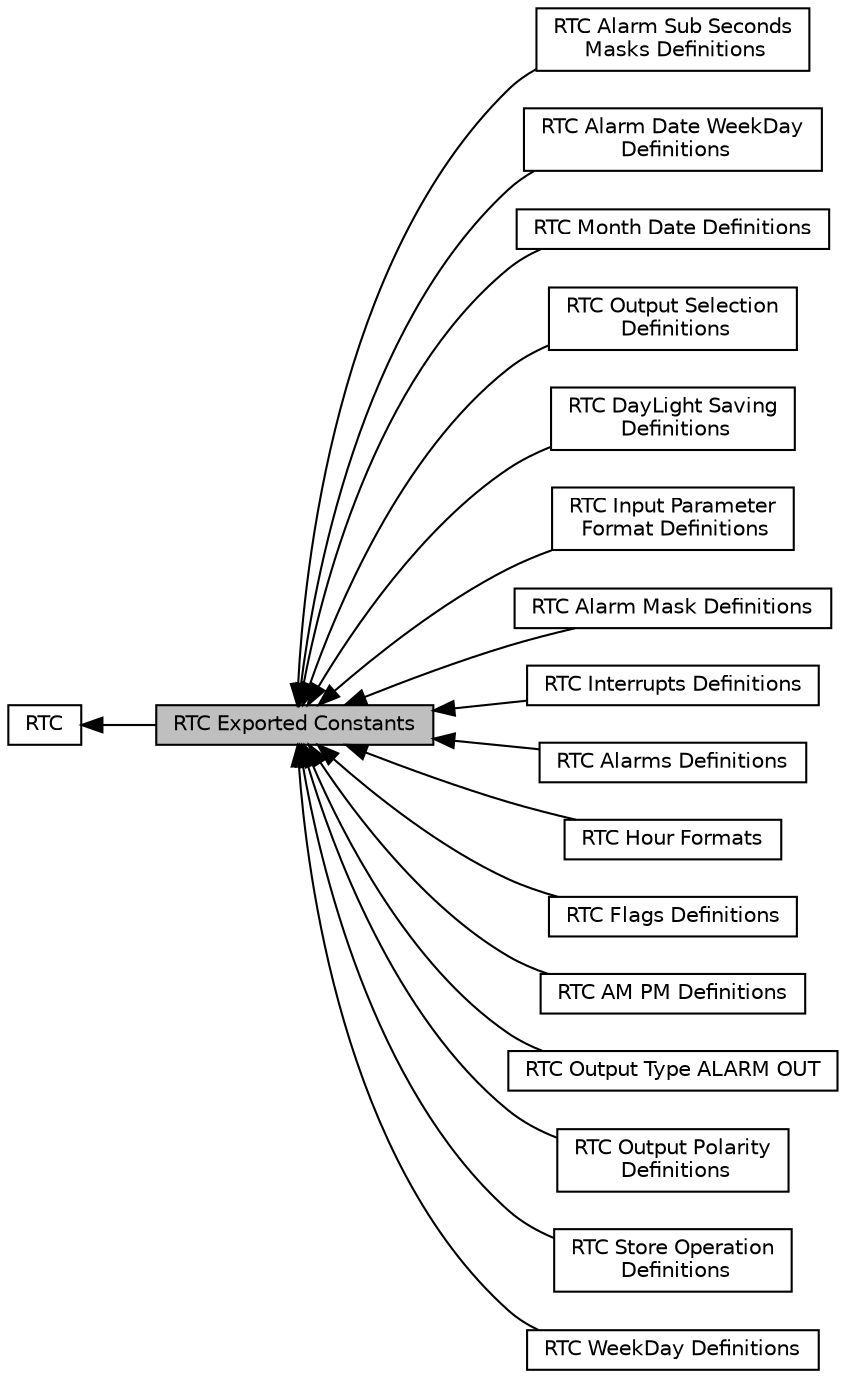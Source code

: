 digraph "RTC Exported Constants"
{
  edge [fontname="Helvetica",fontsize="10",labelfontname="Helvetica",labelfontsize="10"];
  node [fontname="Helvetica",fontsize="10",shape=box];
  rankdir=LR;
  Node16 [label="RTC Alarm Sub Seconds\l Masks Definitions",height=0.2,width=0.4,color="black", fillcolor="white", style="filled",URL="$group___r_t_c___alarm___sub___seconds___masks___definitions.html",tooltip=" "];
  Node13 [label="RTC Alarm Date WeekDay\l Definitions",height=0.2,width=0.4,color="black", fillcolor="white", style="filled",URL="$group___r_t_c___alarm_date_week_day___definitions.html",tooltip=" "];
  Node11 [label="RTC Month Date Definitions",height=0.2,width=0.4,color="black", fillcolor="white", style="filled",URL="$group___r_t_c___month___date___definitions.html",tooltip=" "];
  Node4 [label="RTC Output Selection\l Definitions",height=0.2,width=0.4,color="black", fillcolor="white", style="filled",URL="$group___r_t_c___output__selection___definitions.html",tooltip=" "];
  Node8 [label="RTC DayLight Saving\l Definitions",height=0.2,width=0.4,color="black", fillcolor="white", style="filled",URL="$group___r_t_c___day_light_saving___definitions.html",tooltip=" "];
  Node10 [label="RTC Input Parameter\l Format Definitions",height=0.2,width=0.4,color="black", fillcolor="white", style="filled",URL="$group___r_t_c___input__parameter__format__definitions.html",tooltip=" "];
  Node2 [label="RTC",height=0.2,width=0.4,color="black", fillcolor="white", style="filled",URL="$group___r_t_c.html",tooltip="RTC HAL module driver."];
  Node14 [label="RTC Alarm Mask Definitions",height=0.2,width=0.4,color="black", fillcolor="white", style="filled",URL="$group___r_t_c___alarm_mask___definitions.html",tooltip=" "];
  Node17 [label="RTC Interrupts Definitions",height=0.2,width=0.4,color="black", fillcolor="white", style="filled",URL="$group___r_t_c___interrupts___definitions.html",tooltip=" "];
  Node15 [label="RTC Alarms Definitions",height=0.2,width=0.4,color="black", fillcolor="white", style="filled",URL="$group___r_t_c___alarms___definitions.html",tooltip=" "];
  Node3 [label="RTC Hour Formats",height=0.2,width=0.4,color="black", fillcolor="white", style="filled",URL="$group___r_t_c___hour___formats.html",tooltip=" "];
  Node18 [label="RTC Flags Definitions",height=0.2,width=0.4,color="black", fillcolor="white", style="filled",URL="$group___r_t_c___flags___definitions.html",tooltip=" "];
  Node7 [label="RTC AM PM Definitions",height=0.2,width=0.4,color="black", fillcolor="white", style="filled",URL="$group___r_t_c___a_m___p_m___definitions.html",tooltip=" "];
  Node6 [label="RTC Output Type ALARM OUT",height=0.2,width=0.4,color="black", fillcolor="white", style="filled",URL="$group___r_t_c___output___type___a_l_a_r_m___o_u_t.html",tooltip=" "];
  Node5 [label="RTC Output Polarity\l Definitions",height=0.2,width=0.4,color="black", fillcolor="white", style="filled",URL="$group___r_t_c___output___polarity___definitions.html",tooltip=" "];
  Node9 [label="RTC Store Operation\l Definitions",height=0.2,width=0.4,color="black", fillcolor="white", style="filled",URL="$group___r_t_c___store_operation___definitions.html",tooltip=" "];
  Node12 [label="RTC WeekDay Definitions",height=0.2,width=0.4,color="black", fillcolor="white", style="filled",URL="$group___r_t_c___week_day___definitions.html",tooltip=" "];
  Node1 [label="RTC Exported Constants",height=0.2,width=0.4,color="black", fillcolor="grey75", style="filled", fontcolor="black",tooltip=" "];
  Node2->Node1 [shape=plaintext, dir="back", style="solid"];
  Node1->Node3 [shape=plaintext, dir="back", style="solid"];
  Node1->Node4 [shape=plaintext, dir="back", style="solid"];
  Node1->Node5 [shape=plaintext, dir="back", style="solid"];
  Node1->Node6 [shape=plaintext, dir="back", style="solid"];
  Node1->Node7 [shape=plaintext, dir="back", style="solid"];
  Node1->Node8 [shape=plaintext, dir="back", style="solid"];
  Node1->Node9 [shape=plaintext, dir="back", style="solid"];
  Node1->Node10 [shape=plaintext, dir="back", style="solid"];
  Node1->Node11 [shape=plaintext, dir="back", style="solid"];
  Node1->Node12 [shape=plaintext, dir="back", style="solid"];
  Node1->Node13 [shape=plaintext, dir="back", style="solid"];
  Node1->Node14 [shape=plaintext, dir="back", style="solid"];
  Node1->Node15 [shape=plaintext, dir="back", style="solid"];
  Node1->Node16 [shape=plaintext, dir="back", style="solid"];
  Node1->Node17 [shape=plaintext, dir="back", style="solid"];
  Node1->Node18 [shape=plaintext, dir="back", style="solid"];
}
